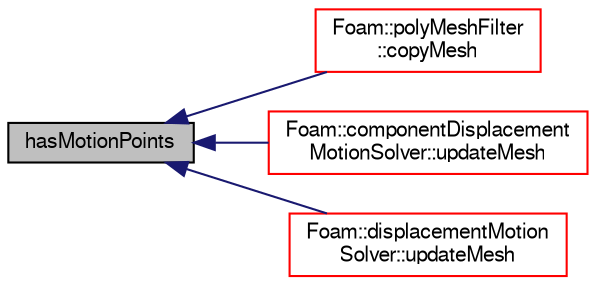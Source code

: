 digraph "hasMotionPoints"
{
  bgcolor="transparent";
  edge [fontname="FreeSans",fontsize="10",labelfontname="FreeSans",labelfontsize="10"];
  node [fontname="FreeSans",fontsize="10",shape=record];
  rankdir="LR";
  Node12735 [label="hasMotionPoints",height=0.2,width=0.4,color="black", fillcolor="grey75", style="filled", fontcolor="black"];
  Node12735 -> Node12736 [dir="back",color="midnightblue",fontsize="10",style="solid",fontname="FreeSans"];
  Node12736 [label="Foam::polyMeshFilter\l::copyMesh",height=0.2,width=0.4,color="red",URL="$a21598.html#a6d46f578539dd45f89a6ea89738c75b5",tooltip="Return a copy of an fvMesh. "];
  Node12735 -> Node12738 [dir="back",color="midnightblue",fontsize="10",style="solid",fontname="FreeSans"];
  Node12738 [label="Foam::componentDisplacement\lMotionSolver::updateMesh",height=0.2,width=0.4,color="red",URL="$a21566.html#ad57565956fd4064299f4bd3c4eebb1d4",tooltip="Update local data for topology changes. "];
  Node12735 -> Node12742 [dir="back",color="midnightblue",fontsize="10",style="solid",fontname="FreeSans"];
  Node12742 [label="Foam::displacementMotion\lSolver::updateMesh",height=0.2,width=0.4,color="red",URL="$a21574.html#ad57565956fd4064299f4bd3c4eebb1d4",tooltip="Update local data for topology changes. "];
}
